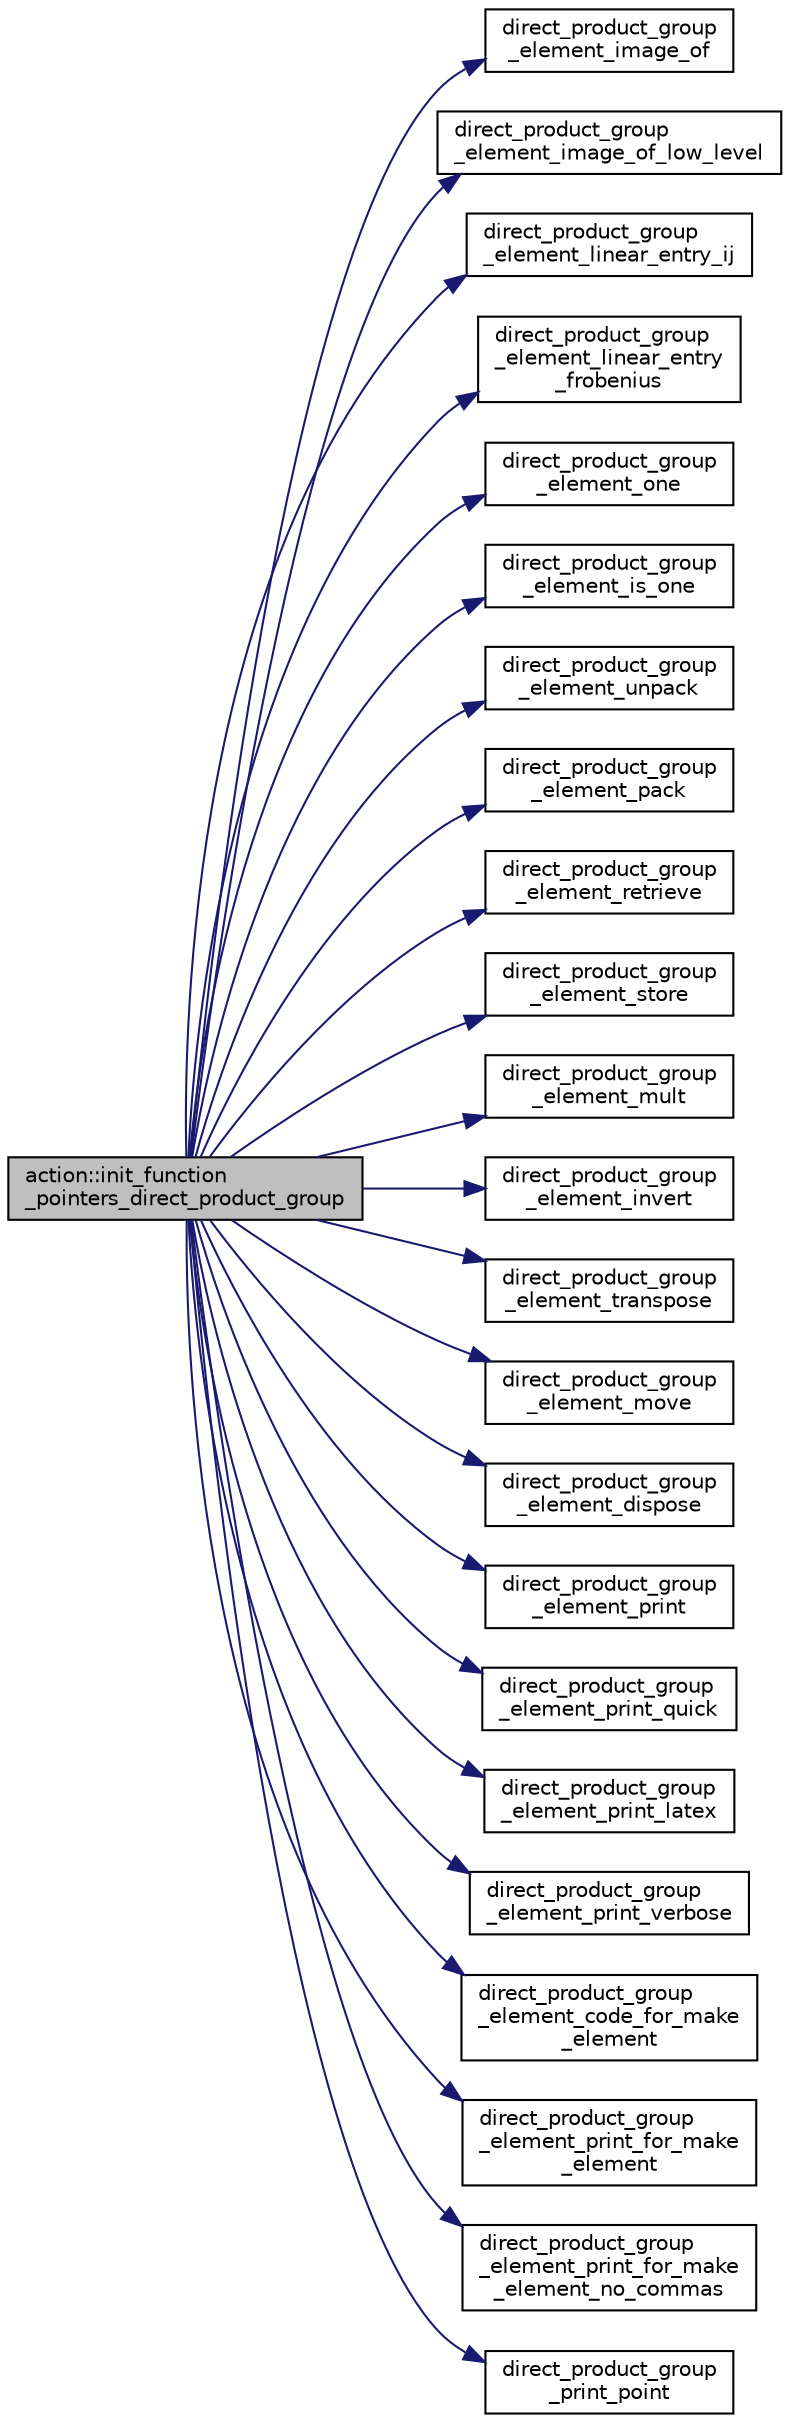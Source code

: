 digraph "action::init_function_pointers_direct_product_group"
{
  edge [fontname="Helvetica",fontsize="10",labelfontname="Helvetica",labelfontsize="10"];
  node [fontname="Helvetica",fontsize="10",shape=record];
  rankdir="LR";
  Node26427 [label="action::init_function\l_pointers_direct_product_group",height=0.2,width=0.4,color="black", fillcolor="grey75", style="filled", fontcolor="black"];
  Node26427 -> Node26428 [color="midnightblue",fontsize="10",style="solid",fontname="Helvetica"];
  Node26428 [label="direct_product_group\l_element_image_of",height=0.2,width=0.4,color="black", fillcolor="white", style="filled",URL="$dc/dd4/group__actions_8h.html#ab80b3d935244cfb8024a6fe22e011f03"];
  Node26427 -> Node26429 [color="midnightblue",fontsize="10",style="solid",fontname="Helvetica"];
  Node26429 [label="direct_product_group\l_element_image_of_low_level",height=0.2,width=0.4,color="black", fillcolor="white", style="filled",URL="$dc/dd4/group__actions_8h.html#a3cf122d4ee299058f7fb2c20d125ae43"];
  Node26427 -> Node26430 [color="midnightblue",fontsize="10",style="solid",fontname="Helvetica"];
  Node26430 [label="direct_product_group\l_element_linear_entry_ij",height=0.2,width=0.4,color="black", fillcolor="white", style="filled",URL="$dc/dd4/group__actions_8h.html#a5b016430b40b501d1911db27cc9fbc7b"];
  Node26427 -> Node26431 [color="midnightblue",fontsize="10",style="solid",fontname="Helvetica"];
  Node26431 [label="direct_product_group\l_element_linear_entry\l_frobenius",height=0.2,width=0.4,color="black", fillcolor="white", style="filled",URL="$dc/dd4/group__actions_8h.html#ae38ae77a36b813c7ad37fd0f3f133ca3"];
  Node26427 -> Node26432 [color="midnightblue",fontsize="10",style="solid",fontname="Helvetica"];
  Node26432 [label="direct_product_group\l_element_one",height=0.2,width=0.4,color="black", fillcolor="white", style="filled",URL="$dc/dd4/group__actions_8h.html#a9d3a10f7d72b341dc328b53958ef88bf"];
  Node26427 -> Node26433 [color="midnightblue",fontsize="10",style="solid",fontname="Helvetica"];
  Node26433 [label="direct_product_group\l_element_is_one",height=0.2,width=0.4,color="black", fillcolor="white", style="filled",URL="$dc/dd4/group__actions_8h.html#a96fa80d7fb54d9d762250020e55fb408"];
  Node26427 -> Node26434 [color="midnightblue",fontsize="10",style="solid",fontname="Helvetica"];
  Node26434 [label="direct_product_group\l_element_unpack",height=0.2,width=0.4,color="black", fillcolor="white", style="filled",URL="$dc/dd4/group__actions_8h.html#ab1b70aed984f6efb301acfa95bdf8596"];
  Node26427 -> Node26435 [color="midnightblue",fontsize="10",style="solid",fontname="Helvetica"];
  Node26435 [label="direct_product_group\l_element_pack",height=0.2,width=0.4,color="black", fillcolor="white", style="filled",URL="$dc/dd4/group__actions_8h.html#ac4b74393cd78daa11ad735b4401997bc"];
  Node26427 -> Node26436 [color="midnightblue",fontsize="10",style="solid",fontname="Helvetica"];
  Node26436 [label="direct_product_group\l_element_retrieve",height=0.2,width=0.4,color="black", fillcolor="white", style="filled",URL="$dc/dd4/group__actions_8h.html#a9767bae6a0c7588caa9e003f266dd4e4"];
  Node26427 -> Node26437 [color="midnightblue",fontsize="10",style="solid",fontname="Helvetica"];
  Node26437 [label="direct_product_group\l_element_store",height=0.2,width=0.4,color="black", fillcolor="white", style="filled",URL="$dc/dd4/group__actions_8h.html#a95fd51fdc2716018f83479fcc16e0725"];
  Node26427 -> Node26438 [color="midnightblue",fontsize="10",style="solid",fontname="Helvetica"];
  Node26438 [label="direct_product_group\l_element_mult",height=0.2,width=0.4,color="black", fillcolor="white", style="filled",URL="$dc/dd4/group__actions_8h.html#a401f4d8904c024fb3031448a917c6f99"];
  Node26427 -> Node26439 [color="midnightblue",fontsize="10",style="solid",fontname="Helvetica"];
  Node26439 [label="direct_product_group\l_element_invert",height=0.2,width=0.4,color="black", fillcolor="white", style="filled",URL="$dc/dd4/group__actions_8h.html#a60146da393a7f94ba89dce0abc96bdec"];
  Node26427 -> Node26440 [color="midnightblue",fontsize="10",style="solid",fontname="Helvetica"];
  Node26440 [label="direct_product_group\l_element_transpose",height=0.2,width=0.4,color="black", fillcolor="white", style="filled",URL="$dc/dd4/group__actions_8h.html#a4c65dfb78d37bd4d6d3302d468df8268"];
  Node26427 -> Node26441 [color="midnightblue",fontsize="10",style="solid",fontname="Helvetica"];
  Node26441 [label="direct_product_group\l_element_move",height=0.2,width=0.4,color="black", fillcolor="white", style="filled",URL="$dc/dd4/group__actions_8h.html#acb6ec1bcbaa6160bd4d551abd31f2b30"];
  Node26427 -> Node26442 [color="midnightblue",fontsize="10",style="solid",fontname="Helvetica"];
  Node26442 [label="direct_product_group\l_element_dispose",height=0.2,width=0.4,color="black", fillcolor="white", style="filled",URL="$dc/dd4/group__actions_8h.html#ac7ad495fb813deaf5810c43a6d07c5cd"];
  Node26427 -> Node26443 [color="midnightblue",fontsize="10",style="solid",fontname="Helvetica"];
  Node26443 [label="direct_product_group\l_element_print",height=0.2,width=0.4,color="black", fillcolor="white", style="filled",URL="$dc/dd4/group__actions_8h.html#ab3192d60c48419051a5de301fabbf808"];
  Node26427 -> Node26444 [color="midnightblue",fontsize="10",style="solid",fontname="Helvetica"];
  Node26444 [label="direct_product_group\l_element_print_quick",height=0.2,width=0.4,color="black", fillcolor="white", style="filled",URL="$dc/dd4/group__actions_8h.html#aeb8a7d3427fb33ed4413808a45411fb2"];
  Node26427 -> Node26445 [color="midnightblue",fontsize="10",style="solid",fontname="Helvetica"];
  Node26445 [label="direct_product_group\l_element_print_latex",height=0.2,width=0.4,color="black", fillcolor="white", style="filled",URL="$dc/dd4/group__actions_8h.html#ad2207bd474fd4968168a6ffbb5286e86"];
  Node26427 -> Node26446 [color="midnightblue",fontsize="10",style="solid",fontname="Helvetica"];
  Node26446 [label="direct_product_group\l_element_print_verbose",height=0.2,width=0.4,color="black", fillcolor="white", style="filled",URL="$dc/dd4/group__actions_8h.html#a156774c9d357b050b88dc5a5fa63e291"];
  Node26427 -> Node26447 [color="midnightblue",fontsize="10",style="solid",fontname="Helvetica"];
  Node26447 [label="direct_product_group\l_element_code_for_make\l_element",height=0.2,width=0.4,color="black", fillcolor="white", style="filled",URL="$dc/dd4/group__actions_8h.html#adef24529e000462b0564bbe315e2e537"];
  Node26427 -> Node26448 [color="midnightblue",fontsize="10",style="solid",fontname="Helvetica"];
  Node26448 [label="direct_product_group\l_element_print_for_make\l_element",height=0.2,width=0.4,color="black", fillcolor="white", style="filled",URL="$dc/dd4/group__actions_8h.html#aa65bf3ae81bd410f8f373d7195fae131"];
  Node26427 -> Node26449 [color="midnightblue",fontsize="10",style="solid",fontname="Helvetica"];
  Node26449 [label="direct_product_group\l_element_print_for_make\l_element_no_commas",height=0.2,width=0.4,color="black", fillcolor="white", style="filled",URL="$dc/dd4/group__actions_8h.html#ac0538595d07278a51266f2941637cdb3"];
  Node26427 -> Node26450 [color="midnightblue",fontsize="10",style="solid",fontname="Helvetica"];
  Node26450 [label="direct_product_group\l_print_point",height=0.2,width=0.4,color="black", fillcolor="white", style="filled",URL="$dc/dd4/group__actions_8h.html#ad9121e26d48501dab83ff8e5fe91d8d8"];
}

